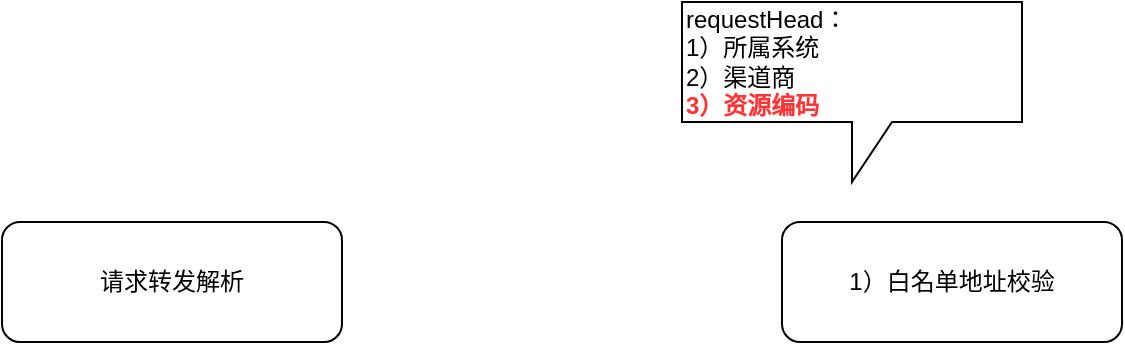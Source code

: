 <mxfile version="20.7.4" type="github">
  <diagram id="EFfqPKKLMhdimeXcBZgi" name="第 1 页">
    <mxGraphModel dx="1147" dy="611" grid="1" gridSize="10" guides="1" tooltips="1" connect="1" arrows="1" fold="1" page="1" pageScale="1" pageWidth="827" pageHeight="1169" math="0" shadow="0">
      <root>
        <mxCell id="0" />
        <mxCell id="1" parent="0" />
        <mxCell id="5KoFt_vtwGXnBiFjvVni-1" value="请求转发解析" style="rounded=1;whiteSpace=wrap;html=1;" vertex="1" parent="1">
          <mxGeometry x="160" y="110" width="170" height="60" as="geometry" />
        </mxCell>
        <mxCell id="5KoFt_vtwGXnBiFjvVni-2" value="1）白名单地址校验" style="rounded=1;whiteSpace=wrap;html=1;" vertex="1" parent="1">
          <mxGeometry x="550" y="110" width="170" height="60" as="geometry" />
        </mxCell>
        <mxCell id="5KoFt_vtwGXnBiFjvVni-3" value="requestHead：&lt;br&gt;1）所属系统&lt;br&gt;2）渠道商&lt;br&gt;&lt;font color=&quot;#ff3333&quot;&gt;&lt;b&gt;3）资源编码&lt;/b&gt;&lt;/font&gt;" style="shape=callout;whiteSpace=wrap;html=1;perimeter=calloutPerimeter;align=left;" vertex="1" parent="1">
          <mxGeometry x="500" width="170" height="90" as="geometry" />
        </mxCell>
      </root>
    </mxGraphModel>
  </diagram>
</mxfile>

